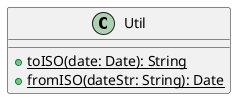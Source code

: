 @startuml Util

class Util{
 + {static} toISO(date: Date): String
 + {static} fromISO(dateStr: String): Date
}

@enduml